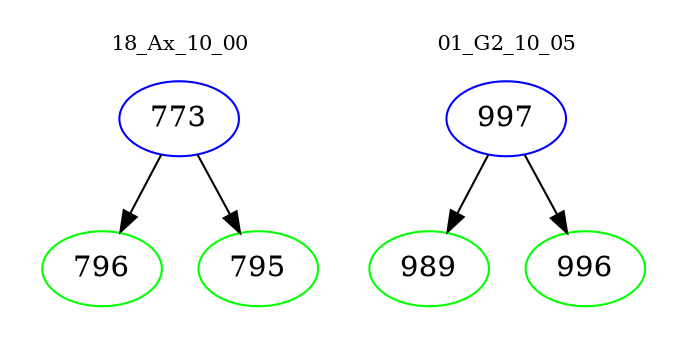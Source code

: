 digraph{
subgraph cluster_0 {
color = white
label = "18_Ax_10_00";
fontsize=10;
T0_773 [label="773", color="blue"]
T0_773 -> T0_796 [color="black"]
T0_796 [label="796", color="green"]
T0_773 -> T0_795 [color="black"]
T0_795 [label="795", color="green"]
}
subgraph cluster_1 {
color = white
label = "01_G2_10_05";
fontsize=10;
T1_997 [label="997", color="blue"]
T1_997 -> T1_989 [color="black"]
T1_989 [label="989", color="green"]
T1_997 -> T1_996 [color="black"]
T1_996 [label="996", color="green"]
}
}
